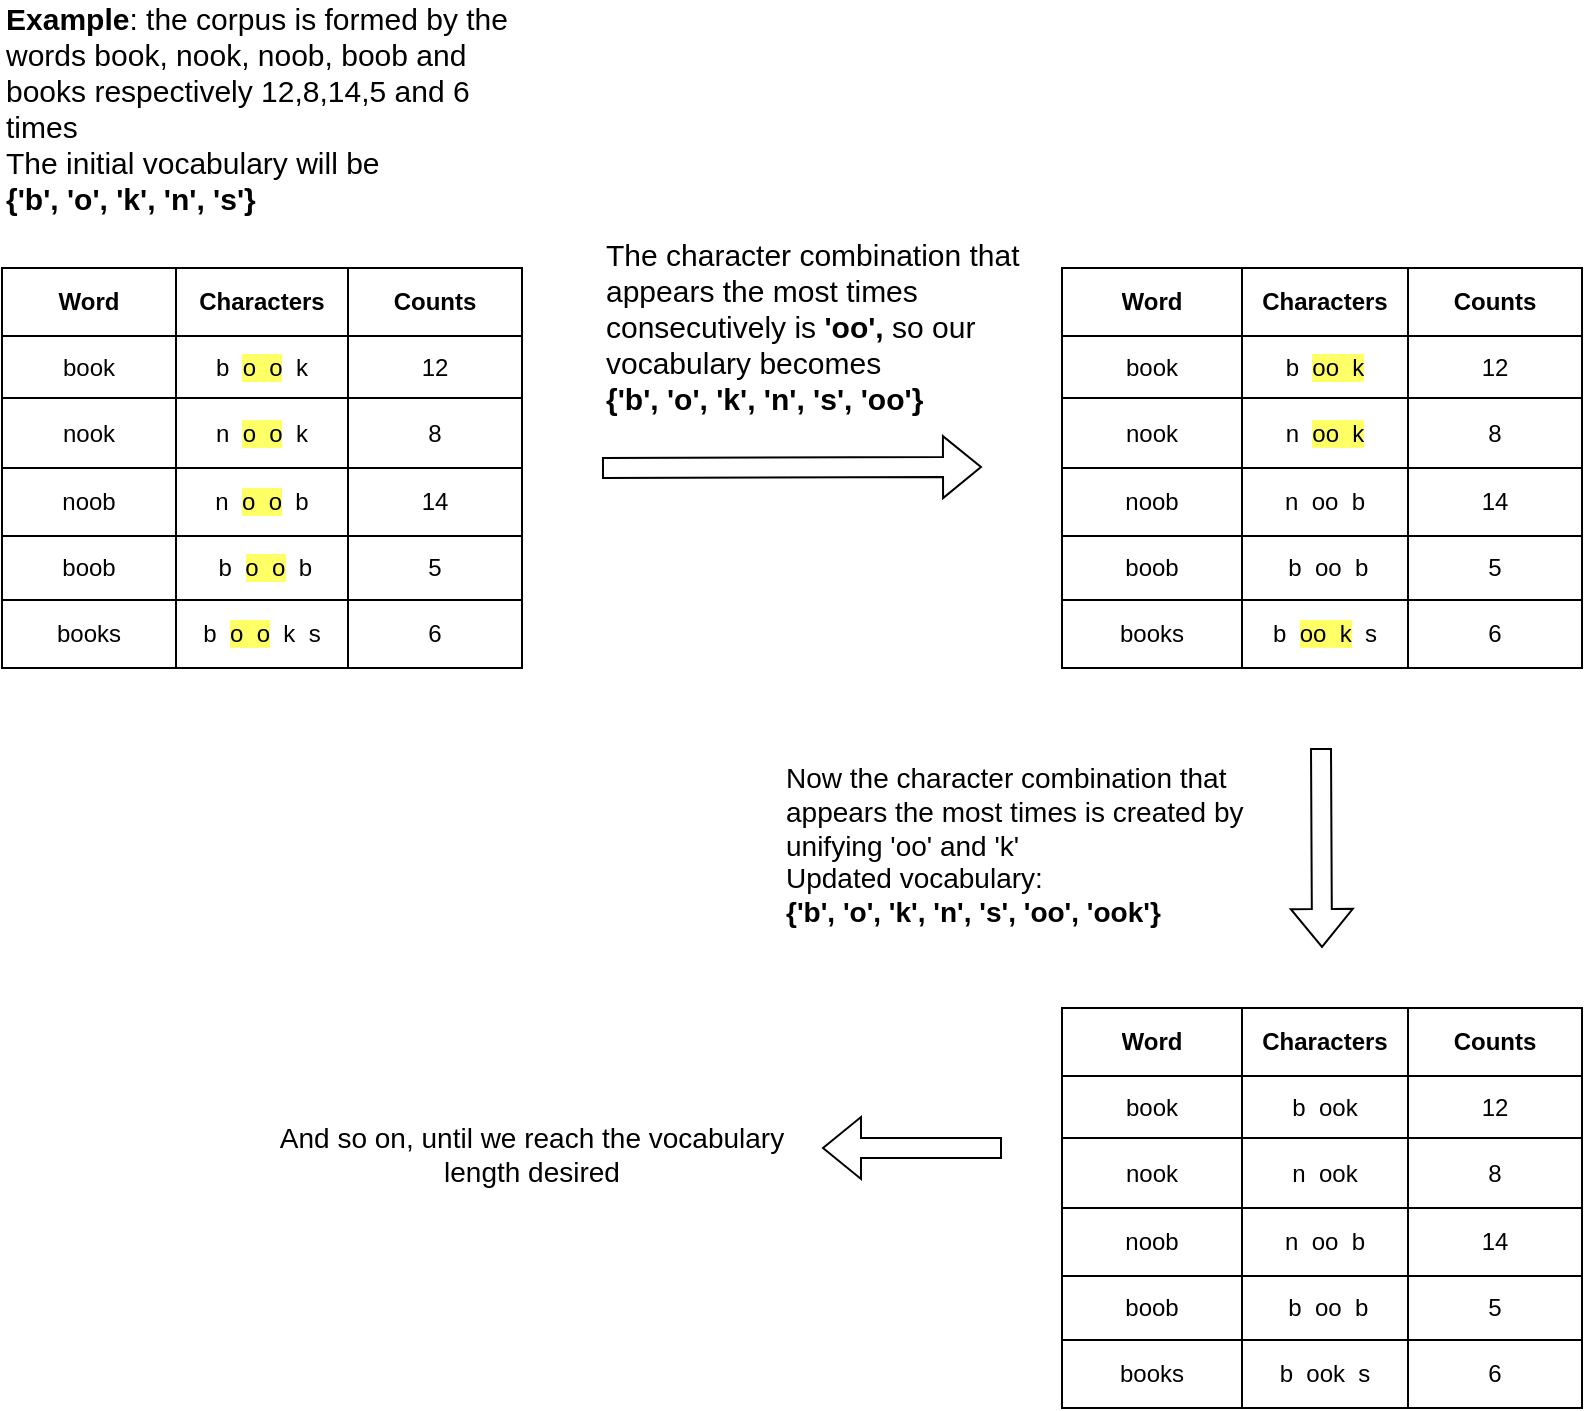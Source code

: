 <mxfile version="20.3.0" type="device"><diagram id="ygouVXR22mKhKXJxjeF0" name="Page-1"><mxGraphModel dx="1038" dy="649" grid="1" gridSize="10" guides="1" tooltips="1" connect="1" arrows="1" fold="1" page="1" pageScale="1" pageWidth="850" pageHeight="1100" math="0" shadow="0"><root><mxCell id="0"/><mxCell id="1" parent="0"/><mxCell id="sF4BuRdGhosRy-AV0Y63-1" value="" style="shape=table;html=1;whiteSpace=wrap;startSize=0;container=1;collapsible=0;childLayout=tableLayout;" vertex="1" parent="1"><mxGeometry x="30" y="330" width="260" height="200" as="geometry"/></mxCell><mxCell id="sF4BuRdGhosRy-AV0Y63-2" value="" style="shape=tableRow;horizontal=0;startSize=0;swimlaneHead=0;swimlaneBody=0;top=0;left=0;bottom=0;right=0;collapsible=0;dropTarget=0;fillColor=none;points=[[0,0.5],[1,0.5]];portConstraint=eastwest;" vertex="1" parent="sF4BuRdGhosRy-AV0Y63-1"><mxGeometry width="260" height="34" as="geometry"/></mxCell><mxCell id="sF4BuRdGhosRy-AV0Y63-3" value="Word" style="shape=partialRectangle;html=1;whiteSpace=wrap;connectable=0;fillColor=none;top=0;left=0;bottom=0;right=0;overflow=hidden;fontStyle=1" vertex="1" parent="sF4BuRdGhosRy-AV0Y63-2"><mxGeometry width="87" height="34" as="geometry"><mxRectangle width="87" height="34" as="alternateBounds"/></mxGeometry></mxCell><mxCell id="sF4BuRdGhosRy-AV0Y63-4" value="Characters" style="shape=partialRectangle;html=1;whiteSpace=wrap;connectable=0;fillColor=none;top=0;left=0;bottom=0;right=0;overflow=hidden;fontStyle=1" vertex="1" parent="sF4BuRdGhosRy-AV0Y63-2"><mxGeometry x="87" width="86" height="34" as="geometry"><mxRectangle width="86" height="34" as="alternateBounds"/></mxGeometry></mxCell><mxCell id="sF4BuRdGhosRy-AV0Y63-5" value="Counts" style="shape=partialRectangle;html=1;whiteSpace=wrap;connectable=0;fillColor=none;top=0;left=0;bottom=0;right=0;overflow=hidden;fontStyle=1" vertex="1" parent="sF4BuRdGhosRy-AV0Y63-2"><mxGeometry x="173" width="87" height="34" as="geometry"><mxRectangle width="87" height="34" as="alternateBounds"/></mxGeometry></mxCell><mxCell id="sF4BuRdGhosRy-AV0Y63-6" value="" style="shape=tableRow;horizontal=0;startSize=0;swimlaneHead=0;swimlaneBody=0;top=0;left=0;bottom=0;right=0;collapsible=0;dropTarget=0;fillColor=none;points=[[0,0.5],[1,0.5]];portConstraint=eastwest;" vertex="1" parent="sF4BuRdGhosRy-AV0Y63-1"><mxGeometry y="34" width="260" height="31" as="geometry"/></mxCell><mxCell id="sF4BuRdGhosRy-AV0Y63-7" value="book&lt;br&gt;" style="shape=partialRectangle;html=1;whiteSpace=wrap;connectable=0;fillColor=none;top=0;left=0;bottom=0;right=0;overflow=hidden;" vertex="1" parent="sF4BuRdGhosRy-AV0Y63-6"><mxGeometry width="87" height="31" as="geometry"><mxRectangle width="87" height="31" as="alternateBounds"/></mxGeometry></mxCell><mxCell id="sF4BuRdGhosRy-AV0Y63-8" value="b&amp;nbsp; &lt;span style=&quot;background-color: rgb(255, 255, 102);&quot;&gt;o&amp;nbsp; o&lt;/span&gt;&amp;nbsp; k" style="shape=partialRectangle;html=1;whiteSpace=wrap;connectable=0;fillColor=none;top=0;left=0;bottom=0;right=0;overflow=hidden;" vertex="1" parent="sF4BuRdGhosRy-AV0Y63-6"><mxGeometry x="87" width="86" height="31" as="geometry"><mxRectangle width="86" height="31" as="alternateBounds"/></mxGeometry></mxCell><mxCell id="sF4BuRdGhosRy-AV0Y63-9" value="12" style="shape=partialRectangle;html=1;whiteSpace=wrap;connectable=0;fillColor=none;top=0;left=0;bottom=0;right=0;overflow=hidden;" vertex="1" parent="sF4BuRdGhosRy-AV0Y63-6"><mxGeometry x="173" width="87" height="31" as="geometry"><mxRectangle width="87" height="31" as="alternateBounds"/></mxGeometry></mxCell><mxCell id="sF4BuRdGhosRy-AV0Y63-10" value="" style="shape=tableRow;horizontal=0;startSize=0;swimlaneHead=0;swimlaneBody=0;top=0;left=0;bottom=0;right=0;collapsible=0;dropTarget=0;fillColor=none;points=[[0,0.5],[1,0.5]];portConstraint=eastwest;" vertex="1" parent="sF4BuRdGhosRy-AV0Y63-1"><mxGeometry y="65" width="260" height="35" as="geometry"/></mxCell><mxCell id="sF4BuRdGhosRy-AV0Y63-11" value="nook" style="shape=partialRectangle;html=1;whiteSpace=wrap;connectable=0;fillColor=none;top=0;left=0;bottom=0;right=0;overflow=hidden;" vertex="1" parent="sF4BuRdGhosRy-AV0Y63-10"><mxGeometry width="87" height="35" as="geometry"><mxRectangle width="87" height="35" as="alternateBounds"/></mxGeometry></mxCell><mxCell id="sF4BuRdGhosRy-AV0Y63-12" value="n&amp;nbsp; &lt;span style=&quot;background-color: rgb(255, 255, 102);&quot;&gt;o&amp;nbsp; o&lt;/span&gt;&amp;nbsp; k" style="shape=partialRectangle;html=1;whiteSpace=wrap;connectable=0;fillColor=none;top=0;left=0;bottom=0;right=0;overflow=hidden;" vertex="1" parent="sF4BuRdGhosRy-AV0Y63-10"><mxGeometry x="87" width="86" height="35" as="geometry"><mxRectangle width="86" height="35" as="alternateBounds"/></mxGeometry></mxCell><mxCell id="sF4BuRdGhosRy-AV0Y63-13" value="8" style="shape=partialRectangle;html=1;whiteSpace=wrap;connectable=0;fillColor=none;top=0;left=0;bottom=0;right=0;overflow=hidden;pointerEvents=1;" vertex="1" parent="sF4BuRdGhosRy-AV0Y63-10"><mxGeometry x="173" width="87" height="35" as="geometry"><mxRectangle width="87" height="35" as="alternateBounds"/></mxGeometry></mxCell><mxCell id="sF4BuRdGhosRy-AV0Y63-15" style="shape=tableRow;horizontal=0;startSize=0;swimlaneHead=0;swimlaneBody=0;top=0;left=0;bottom=0;right=0;collapsible=0;dropTarget=0;fillColor=none;points=[[0,0.5],[1,0.5]];portConstraint=eastwest;" vertex="1" parent="sF4BuRdGhosRy-AV0Y63-1"><mxGeometry y="100" width="260" height="34" as="geometry"/></mxCell><mxCell id="sF4BuRdGhosRy-AV0Y63-16" value="noob" style="shape=partialRectangle;html=1;whiteSpace=wrap;connectable=0;fillColor=none;top=0;left=0;bottom=0;right=0;overflow=hidden;" vertex="1" parent="sF4BuRdGhosRy-AV0Y63-15"><mxGeometry width="87" height="34" as="geometry"><mxRectangle width="87" height="34" as="alternateBounds"/></mxGeometry></mxCell><mxCell id="sF4BuRdGhosRy-AV0Y63-17" value="n&amp;nbsp; &lt;span style=&quot;background-color: rgb(255, 255, 102);&quot;&gt;o&amp;nbsp; o&lt;/span&gt;&amp;nbsp; b" style="shape=partialRectangle;html=1;whiteSpace=wrap;connectable=0;fillColor=none;top=0;left=0;bottom=0;right=0;overflow=hidden;" vertex="1" parent="sF4BuRdGhosRy-AV0Y63-15"><mxGeometry x="87" width="86" height="34" as="geometry"><mxRectangle width="86" height="34" as="alternateBounds"/></mxGeometry></mxCell><mxCell id="sF4BuRdGhosRy-AV0Y63-18" value="14" style="shape=partialRectangle;html=1;whiteSpace=wrap;connectable=0;fillColor=none;top=0;left=0;bottom=0;right=0;overflow=hidden;pointerEvents=1;" vertex="1" parent="sF4BuRdGhosRy-AV0Y63-15"><mxGeometry x="173" width="87" height="34" as="geometry"><mxRectangle width="87" height="34" as="alternateBounds"/></mxGeometry></mxCell><mxCell id="sF4BuRdGhosRy-AV0Y63-19" style="shape=tableRow;horizontal=0;startSize=0;swimlaneHead=0;swimlaneBody=0;top=0;left=0;bottom=0;right=0;collapsible=0;dropTarget=0;fillColor=none;points=[[0,0.5],[1,0.5]];portConstraint=eastwest;" vertex="1" parent="sF4BuRdGhosRy-AV0Y63-1"><mxGeometry y="134" width="260" height="32" as="geometry"/></mxCell><mxCell id="sF4BuRdGhosRy-AV0Y63-20" value="boob" style="shape=partialRectangle;html=1;whiteSpace=wrap;connectable=0;fillColor=none;top=0;left=0;bottom=0;right=0;overflow=hidden;" vertex="1" parent="sF4BuRdGhosRy-AV0Y63-19"><mxGeometry width="87" height="32" as="geometry"><mxRectangle width="87" height="32" as="alternateBounds"/></mxGeometry></mxCell><mxCell id="sF4BuRdGhosRy-AV0Y63-21" value="&amp;nbsp;b&amp;nbsp; &lt;span style=&quot;background-color: rgb(255, 255, 102);&quot;&gt;o&amp;nbsp; o&lt;/span&gt;&amp;nbsp; b" style="shape=partialRectangle;html=1;whiteSpace=wrap;connectable=0;fillColor=none;top=0;left=0;bottom=0;right=0;overflow=hidden;" vertex="1" parent="sF4BuRdGhosRy-AV0Y63-19"><mxGeometry x="87" width="86" height="32" as="geometry"><mxRectangle width="86" height="32" as="alternateBounds"/></mxGeometry></mxCell><mxCell id="sF4BuRdGhosRy-AV0Y63-22" value="5" style="shape=partialRectangle;html=1;whiteSpace=wrap;connectable=0;fillColor=none;top=0;left=0;bottom=0;right=0;overflow=hidden;pointerEvents=1;" vertex="1" parent="sF4BuRdGhosRy-AV0Y63-19"><mxGeometry x="173" width="87" height="32" as="geometry"><mxRectangle width="87" height="32" as="alternateBounds"/></mxGeometry></mxCell><mxCell id="sF4BuRdGhosRy-AV0Y63-23" style="shape=tableRow;horizontal=0;startSize=0;swimlaneHead=0;swimlaneBody=0;top=0;left=0;bottom=0;right=0;collapsible=0;dropTarget=0;fillColor=none;points=[[0,0.5],[1,0.5]];portConstraint=eastwest;" vertex="1" parent="sF4BuRdGhosRy-AV0Y63-1"><mxGeometry y="166" width="260" height="34" as="geometry"/></mxCell><mxCell id="sF4BuRdGhosRy-AV0Y63-24" value="books" style="shape=partialRectangle;html=1;whiteSpace=wrap;connectable=0;fillColor=none;top=0;left=0;bottom=0;right=0;overflow=hidden;" vertex="1" parent="sF4BuRdGhosRy-AV0Y63-23"><mxGeometry width="87" height="34" as="geometry"><mxRectangle width="87" height="34" as="alternateBounds"/></mxGeometry></mxCell><mxCell id="sF4BuRdGhosRy-AV0Y63-25" value="b&amp;nbsp; &lt;span style=&quot;background-color: rgb(255, 255, 102);&quot;&gt;o&amp;nbsp; o&lt;/span&gt;&amp;nbsp; k&amp;nbsp; s" style="shape=partialRectangle;html=1;whiteSpace=wrap;connectable=0;fillColor=none;top=0;left=0;bottom=0;right=0;overflow=hidden;" vertex="1" parent="sF4BuRdGhosRy-AV0Y63-23"><mxGeometry x="87" width="86" height="34" as="geometry"><mxRectangle width="86" height="34" as="alternateBounds"/></mxGeometry></mxCell><mxCell id="sF4BuRdGhosRy-AV0Y63-26" value="6" style="shape=partialRectangle;html=1;whiteSpace=wrap;connectable=0;fillColor=none;top=0;left=0;bottom=0;right=0;overflow=hidden;pointerEvents=1;" vertex="1" parent="sF4BuRdGhosRy-AV0Y63-23"><mxGeometry x="173" width="87" height="34" as="geometry"><mxRectangle width="87" height="34" as="alternateBounds"/></mxGeometry></mxCell><mxCell id="sF4BuRdGhosRy-AV0Y63-14" value="&lt;b style=&quot;font-size: 15px;&quot;&gt;Example&lt;/b&gt;: the corpus is formed by the words book, nook, noob, boob and books respectively 12,8,14,5 and 6 times&lt;br&gt;The initial vocabulary will be&lt;br&gt;&lt;b&gt;{'b', 'o', 'k', 'n', 's'}&lt;/b&gt;" style="text;html=1;strokeColor=none;fillColor=none;align=left;verticalAlign=middle;whiteSpace=wrap;rounded=0;fontSize=15;" vertex="1" parent="1"><mxGeometry x="30" y="210" width="260" height="80" as="geometry"/></mxCell><mxCell id="sF4BuRdGhosRy-AV0Y63-27" value="&lt;br style=&quot;font-size: 15px;&quot;&gt;The character combination that appears the most times consecutively is &lt;b style=&quot;font-size: 15px;&quot;&gt;'oo', &lt;/b&gt;so our vocabulary becomes&amp;nbsp;&lt;br style=&quot;font-size: 15px;&quot;&gt;&lt;b style=&quot;font-size: 15px;&quot;&gt;{'b', 'o', 'k', 'n', 's', 'oo'}&lt;/b&gt;" style="text;html=1;strokeColor=none;fillColor=none;align=left;verticalAlign=top;whiteSpace=wrap;rounded=0;fontSize=15;" vertex="1" parent="1"><mxGeometry x="330" y="290" width="220" height="100" as="geometry"/></mxCell><mxCell id="sF4BuRdGhosRy-AV0Y63-50" value="" style="shape=table;html=1;whiteSpace=wrap;startSize=0;container=1;collapsible=0;childLayout=tableLayout;" vertex="1" parent="1"><mxGeometry x="560" y="330" width="260" height="200" as="geometry"/></mxCell><mxCell id="sF4BuRdGhosRy-AV0Y63-51" value="" style="shape=tableRow;horizontal=0;startSize=0;swimlaneHead=0;swimlaneBody=0;top=0;left=0;bottom=0;right=0;collapsible=0;dropTarget=0;fillColor=none;points=[[0,0.5],[1,0.5]];portConstraint=eastwest;" vertex="1" parent="sF4BuRdGhosRy-AV0Y63-50"><mxGeometry width="260" height="34" as="geometry"/></mxCell><mxCell id="sF4BuRdGhosRy-AV0Y63-52" value="Word" style="shape=partialRectangle;html=1;whiteSpace=wrap;connectable=0;fillColor=none;top=0;left=0;bottom=0;right=0;overflow=hidden;fontStyle=1" vertex="1" parent="sF4BuRdGhosRy-AV0Y63-51"><mxGeometry width="90" height="34" as="geometry"><mxRectangle width="90" height="34" as="alternateBounds"/></mxGeometry></mxCell><mxCell id="sF4BuRdGhosRy-AV0Y63-53" value="Characters" style="shape=partialRectangle;html=1;whiteSpace=wrap;connectable=0;fillColor=none;top=0;left=0;bottom=0;right=0;overflow=hidden;fontStyle=1" vertex="1" parent="sF4BuRdGhosRy-AV0Y63-51"><mxGeometry x="90" width="83" height="34" as="geometry"><mxRectangle width="83" height="34" as="alternateBounds"/></mxGeometry></mxCell><mxCell id="sF4BuRdGhosRy-AV0Y63-54" value="Counts" style="shape=partialRectangle;html=1;whiteSpace=wrap;connectable=0;fillColor=none;top=0;left=0;bottom=0;right=0;overflow=hidden;fontStyle=1" vertex="1" parent="sF4BuRdGhosRy-AV0Y63-51"><mxGeometry x="173" width="87" height="34" as="geometry"><mxRectangle width="87" height="34" as="alternateBounds"/></mxGeometry></mxCell><mxCell id="sF4BuRdGhosRy-AV0Y63-55" value="" style="shape=tableRow;horizontal=0;startSize=0;swimlaneHead=0;swimlaneBody=0;top=0;left=0;bottom=0;right=0;collapsible=0;dropTarget=0;fillColor=none;points=[[0,0.5],[1,0.5]];portConstraint=eastwest;" vertex="1" parent="sF4BuRdGhosRy-AV0Y63-50"><mxGeometry y="34" width="260" height="31" as="geometry"/></mxCell><mxCell id="sF4BuRdGhosRy-AV0Y63-56" value="book&lt;br&gt;" style="shape=partialRectangle;html=1;whiteSpace=wrap;connectable=0;fillColor=none;top=0;left=0;bottom=0;right=0;overflow=hidden;" vertex="1" parent="sF4BuRdGhosRy-AV0Y63-55"><mxGeometry width="90" height="31" as="geometry"><mxRectangle width="90" height="31" as="alternateBounds"/></mxGeometry></mxCell><mxCell id="sF4BuRdGhosRy-AV0Y63-57" value="b&amp;nbsp; &lt;span style=&quot;background-color: rgb(255, 255, 102);&quot;&gt;oo&amp;nbsp; k&lt;/span&gt;" style="shape=partialRectangle;html=1;whiteSpace=wrap;connectable=0;fillColor=none;top=0;left=0;bottom=0;right=0;overflow=hidden;" vertex="1" parent="sF4BuRdGhosRy-AV0Y63-55"><mxGeometry x="90" width="83" height="31" as="geometry"><mxRectangle width="83" height="31" as="alternateBounds"/></mxGeometry></mxCell><mxCell id="sF4BuRdGhosRy-AV0Y63-58" value="12" style="shape=partialRectangle;html=1;whiteSpace=wrap;connectable=0;fillColor=none;top=0;left=0;bottom=0;right=0;overflow=hidden;" vertex="1" parent="sF4BuRdGhosRy-AV0Y63-55"><mxGeometry x="173" width="87" height="31" as="geometry"><mxRectangle width="87" height="31" as="alternateBounds"/></mxGeometry></mxCell><mxCell id="sF4BuRdGhosRy-AV0Y63-59" value="" style="shape=tableRow;horizontal=0;startSize=0;swimlaneHead=0;swimlaneBody=0;top=0;left=0;bottom=0;right=0;collapsible=0;dropTarget=0;fillColor=none;points=[[0,0.5],[1,0.5]];portConstraint=eastwest;" vertex="1" parent="sF4BuRdGhosRy-AV0Y63-50"><mxGeometry y="65" width="260" height="35" as="geometry"/></mxCell><mxCell id="sF4BuRdGhosRy-AV0Y63-60" value="nook" style="shape=partialRectangle;html=1;whiteSpace=wrap;connectable=0;fillColor=none;top=0;left=0;bottom=0;right=0;overflow=hidden;" vertex="1" parent="sF4BuRdGhosRy-AV0Y63-59"><mxGeometry width="90" height="35" as="geometry"><mxRectangle width="90" height="35" as="alternateBounds"/></mxGeometry></mxCell><mxCell id="sF4BuRdGhosRy-AV0Y63-61" value="n&amp;nbsp; &lt;span style=&quot;background-color: rgb(255, 255, 102);&quot;&gt;oo&amp;nbsp; k&lt;/span&gt;" style="shape=partialRectangle;html=1;whiteSpace=wrap;connectable=0;fillColor=none;top=0;left=0;bottom=0;right=0;overflow=hidden;" vertex="1" parent="sF4BuRdGhosRy-AV0Y63-59"><mxGeometry x="90" width="83" height="35" as="geometry"><mxRectangle width="83" height="35" as="alternateBounds"/></mxGeometry></mxCell><mxCell id="sF4BuRdGhosRy-AV0Y63-62" value="8" style="shape=partialRectangle;html=1;whiteSpace=wrap;connectable=0;fillColor=none;top=0;left=0;bottom=0;right=0;overflow=hidden;pointerEvents=1;" vertex="1" parent="sF4BuRdGhosRy-AV0Y63-59"><mxGeometry x="173" width="87" height="35" as="geometry"><mxRectangle width="87" height="35" as="alternateBounds"/></mxGeometry></mxCell><mxCell id="sF4BuRdGhosRy-AV0Y63-63" style="shape=tableRow;horizontal=0;startSize=0;swimlaneHead=0;swimlaneBody=0;top=0;left=0;bottom=0;right=0;collapsible=0;dropTarget=0;fillColor=none;points=[[0,0.5],[1,0.5]];portConstraint=eastwest;" vertex="1" parent="sF4BuRdGhosRy-AV0Y63-50"><mxGeometry y="100" width="260" height="34" as="geometry"/></mxCell><mxCell id="sF4BuRdGhosRy-AV0Y63-64" value="noob" style="shape=partialRectangle;html=1;whiteSpace=wrap;connectable=0;fillColor=none;top=0;left=0;bottom=0;right=0;overflow=hidden;" vertex="1" parent="sF4BuRdGhosRy-AV0Y63-63"><mxGeometry width="90" height="34" as="geometry"><mxRectangle width="90" height="34" as="alternateBounds"/></mxGeometry></mxCell><mxCell id="sF4BuRdGhosRy-AV0Y63-65" value="n&amp;nbsp; oo&amp;nbsp; b" style="shape=partialRectangle;html=1;whiteSpace=wrap;connectable=0;fillColor=none;top=0;left=0;bottom=0;right=0;overflow=hidden;" vertex="1" parent="sF4BuRdGhosRy-AV0Y63-63"><mxGeometry x="90" width="83" height="34" as="geometry"><mxRectangle width="83" height="34" as="alternateBounds"/></mxGeometry></mxCell><mxCell id="sF4BuRdGhosRy-AV0Y63-66" value="14" style="shape=partialRectangle;html=1;whiteSpace=wrap;connectable=0;fillColor=none;top=0;left=0;bottom=0;right=0;overflow=hidden;pointerEvents=1;" vertex="1" parent="sF4BuRdGhosRy-AV0Y63-63"><mxGeometry x="173" width="87" height="34" as="geometry"><mxRectangle width="87" height="34" as="alternateBounds"/></mxGeometry></mxCell><mxCell id="sF4BuRdGhosRy-AV0Y63-67" style="shape=tableRow;horizontal=0;startSize=0;swimlaneHead=0;swimlaneBody=0;top=0;left=0;bottom=0;right=0;collapsible=0;dropTarget=0;fillColor=none;points=[[0,0.5],[1,0.5]];portConstraint=eastwest;" vertex="1" parent="sF4BuRdGhosRy-AV0Y63-50"><mxGeometry y="134" width="260" height="32" as="geometry"/></mxCell><mxCell id="sF4BuRdGhosRy-AV0Y63-68" value="boob" style="shape=partialRectangle;html=1;whiteSpace=wrap;connectable=0;fillColor=none;top=0;left=0;bottom=0;right=0;overflow=hidden;" vertex="1" parent="sF4BuRdGhosRy-AV0Y63-67"><mxGeometry width="90" height="32" as="geometry"><mxRectangle width="90" height="32" as="alternateBounds"/></mxGeometry></mxCell><mxCell id="sF4BuRdGhosRy-AV0Y63-69" value="&amp;nbsp;b&amp;nbsp; oo&amp;nbsp; b" style="shape=partialRectangle;html=1;whiteSpace=wrap;connectable=0;fillColor=none;top=0;left=0;bottom=0;right=0;overflow=hidden;" vertex="1" parent="sF4BuRdGhosRy-AV0Y63-67"><mxGeometry x="90" width="83" height="32" as="geometry"><mxRectangle width="83" height="32" as="alternateBounds"/></mxGeometry></mxCell><mxCell id="sF4BuRdGhosRy-AV0Y63-70" value="5" style="shape=partialRectangle;html=1;whiteSpace=wrap;connectable=0;fillColor=none;top=0;left=0;bottom=0;right=0;overflow=hidden;pointerEvents=1;" vertex="1" parent="sF4BuRdGhosRy-AV0Y63-67"><mxGeometry x="173" width="87" height="32" as="geometry"><mxRectangle width="87" height="32" as="alternateBounds"/></mxGeometry></mxCell><mxCell id="sF4BuRdGhosRy-AV0Y63-71" style="shape=tableRow;horizontal=0;startSize=0;swimlaneHead=0;swimlaneBody=0;top=0;left=0;bottom=0;right=0;collapsible=0;dropTarget=0;fillColor=none;points=[[0,0.5],[1,0.5]];portConstraint=eastwest;" vertex="1" parent="sF4BuRdGhosRy-AV0Y63-50"><mxGeometry y="166" width="260" height="34" as="geometry"/></mxCell><mxCell id="sF4BuRdGhosRy-AV0Y63-72" value="books" style="shape=partialRectangle;html=1;whiteSpace=wrap;connectable=0;fillColor=none;top=0;left=0;bottom=0;right=0;overflow=hidden;" vertex="1" parent="sF4BuRdGhosRy-AV0Y63-71"><mxGeometry width="90" height="34" as="geometry"><mxRectangle width="90" height="34" as="alternateBounds"/></mxGeometry></mxCell><mxCell id="sF4BuRdGhosRy-AV0Y63-73" value="b&amp;nbsp; &lt;span style=&quot;background-color: rgb(255, 255, 102);&quot;&gt;oo&amp;nbsp; k&lt;/span&gt;&amp;nbsp; s" style="shape=partialRectangle;html=1;whiteSpace=wrap;connectable=0;fillColor=none;top=0;left=0;bottom=0;right=0;overflow=hidden;" vertex="1" parent="sF4BuRdGhosRy-AV0Y63-71"><mxGeometry x="90" width="83" height="34" as="geometry"><mxRectangle width="83" height="34" as="alternateBounds"/></mxGeometry></mxCell><mxCell id="sF4BuRdGhosRy-AV0Y63-74" value="6" style="shape=partialRectangle;html=1;whiteSpace=wrap;connectable=0;fillColor=none;top=0;left=0;bottom=0;right=0;overflow=hidden;pointerEvents=1;" vertex="1" parent="sF4BuRdGhosRy-AV0Y63-71"><mxGeometry x="173" width="87" height="34" as="geometry"><mxRectangle width="87" height="34" as="alternateBounds"/></mxGeometry></mxCell><mxCell id="sF4BuRdGhosRy-AV0Y63-75" value="Now the character combination that appears the most times is created by unifying 'oo' and 'k'&lt;br&gt;Updated vocabulary:&lt;br style=&quot;font-size: 14px;&quot;&gt;&lt;b style=&quot;font-size: 14px;&quot;&gt;{'b', 'o', 'k', 'n', 's', 'oo', 'ook'}&lt;/b&gt;" style="text;html=1;strokeColor=none;fillColor=none;align=left;verticalAlign=top;whiteSpace=wrap;rounded=0;fontSize=14;" vertex="1" parent="1"><mxGeometry x="420" y="570" width="260" height="100" as="geometry"/></mxCell><mxCell id="sF4BuRdGhosRy-AV0Y63-77" value="" style="shape=flexArrow;endArrow=classic;html=1;rounded=0;" edge="1" parent="1"><mxGeometry width="50" height="50" relative="1" as="geometry"><mxPoint x="330" y="430" as="sourcePoint"/><mxPoint x="520" y="429.5" as="targetPoint"/></mxGeometry></mxCell><mxCell id="sF4BuRdGhosRy-AV0Y63-78" value="" style="shape=flexArrow;endArrow=classic;html=1;rounded=0;" edge="1" parent="1"><mxGeometry width="50" height="50" relative="1" as="geometry"><mxPoint x="689.5" y="570" as="sourcePoint"/><mxPoint x="690" y="670" as="targetPoint"/></mxGeometry></mxCell><mxCell id="sF4BuRdGhosRy-AV0Y63-79" value="" style="shape=table;html=1;whiteSpace=wrap;startSize=0;container=1;collapsible=0;childLayout=tableLayout;" vertex="1" parent="1"><mxGeometry x="560" y="700" width="260" height="200" as="geometry"/></mxCell><mxCell id="sF4BuRdGhosRy-AV0Y63-80" value="" style="shape=tableRow;horizontal=0;startSize=0;swimlaneHead=0;swimlaneBody=0;top=0;left=0;bottom=0;right=0;collapsible=0;dropTarget=0;fillColor=none;points=[[0,0.5],[1,0.5]];portConstraint=eastwest;" vertex="1" parent="sF4BuRdGhosRy-AV0Y63-79"><mxGeometry width="260" height="34" as="geometry"/></mxCell><mxCell id="sF4BuRdGhosRy-AV0Y63-81" value="Word" style="shape=partialRectangle;html=1;whiteSpace=wrap;connectable=0;fillColor=none;top=0;left=0;bottom=0;right=0;overflow=hidden;fontStyle=1" vertex="1" parent="sF4BuRdGhosRy-AV0Y63-80"><mxGeometry width="90" height="34" as="geometry"><mxRectangle width="90" height="34" as="alternateBounds"/></mxGeometry></mxCell><mxCell id="sF4BuRdGhosRy-AV0Y63-82" value="Characters" style="shape=partialRectangle;html=1;whiteSpace=wrap;connectable=0;fillColor=none;top=0;left=0;bottom=0;right=0;overflow=hidden;fontStyle=1" vertex="1" parent="sF4BuRdGhosRy-AV0Y63-80"><mxGeometry x="90" width="83" height="34" as="geometry"><mxRectangle width="83" height="34" as="alternateBounds"/></mxGeometry></mxCell><mxCell id="sF4BuRdGhosRy-AV0Y63-83" value="Counts" style="shape=partialRectangle;html=1;whiteSpace=wrap;connectable=0;fillColor=none;top=0;left=0;bottom=0;right=0;overflow=hidden;fontStyle=1" vertex="1" parent="sF4BuRdGhosRy-AV0Y63-80"><mxGeometry x="173" width="87" height="34" as="geometry"><mxRectangle width="87" height="34" as="alternateBounds"/></mxGeometry></mxCell><mxCell id="sF4BuRdGhosRy-AV0Y63-84" value="" style="shape=tableRow;horizontal=0;startSize=0;swimlaneHead=0;swimlaneBody=0;top=0;left=0;bottom=0;right=0;collapsible=0;dropTarget=0;fillColor=none;points=[[0,0.5],[1,0.5]];portConstraint=eastwest;" vertex="1" parent="sF4BuRdGhosRy-AV0Y63-79"><mxGeometry y="34" width="260" height="31" as="geometry"/></mxCell><mxCell id="sF4BuRdGhosRy-AV0Y63-85" value="book&lt;br&gt;" style="shape=partialRectangle;html=1;whiteSpace=wrap;connectable=0;fillColor=none;top=0;left=0;bottom=0;right=0;overflow=hidden;" vertex="1" parent="sF4BuRdGhosRy-AV0Y63-84"><mxGeometry width="90" height="31" as="geometry"><mxRectangle width="90" height="31" as="alternateBounds"/></mxGeometry></mxCell><mxCell id="sF4BuRdGhosRy-AV0Y63-86" value="b&amp;nbsp; ook" style="shape=partialRectangle;html=1;whiteSpace=wrap;connectable=0;fillColor=none;top=0;left=0;bottom=0;right=0;overflow=hidden;" vertex="1" parent="sF4BuRdGhosRy-AV0Y63-84"><mxGeometry x="90" width="83" height="31" as="geometry"><mxRectangle width="83" height="31" as="alternateBounds"/></mxGeometry></mxCell><mxCell id="sF4BuRdGhosRy-AV0Y63-87" value="12" style="shape=partialRectangle;html=1;whiteSpace=wrap;connectable=0;fillColor=none;top=0;left=0;bottom=0;right=0;overflow=hidden;" vertex="1" parent="sF4BuRdGhosRy-AV0Y63-84"><mxGeometry x="173" width="87" height="31" as="geometry"><mxRectangle width="87" height="31" as="alternateBounds"/></mxGeometry></mxCell><mxCell id="sF4BuRdGhosRy-AV0Y63-88" value="" style="shape=tableRow;horizontal=0;startSize=0;swimlaneHead=0;swimlaneBody=0;top=0;left=0;bottom=0;right=0;collapsible=0;dropTarget=0;fillColor=none;points=[[0,0.5],[1,0.5]];portConstraint=eastwest;" vertex="1" parent="sF4BuRdGhosRy-AV0Y63-79"><mxGeometry y="65" width="260" height="35" as="geometry"/></mxCell><mxCell id="sF4BuRdGhosRy-AV0Y63-89" value="nook" style="shape=partialRectangle;html=1;whiteSpace=wrap;connectable=0;fillColor=none;top=0;left=0;bottom=0;right=0;overflow=hidden;" vertex="1" parent="sF4BuRdGhosRy-AV0Y63-88"><mxGeometry width="90" height="35" as="geometry"><mxRectangle width="90" height="35" as="alternateBounds"/></mxGeometry></mxCell><mxCell id="sF4BuRdGhosRy-AV0Y63-90" value="n&amp;nbsp; ook" style="shape=partialRectangle;html=1;whiteSpace=wrap;connectable=0;fillColor=none;top=0;left=0;bottom=0;right=0;overflow=hidden;" vertex="1" parent="sF4BuRdGhosRy-AV0Y63-88"><mxGeometry x="90" width="83" height="35" as="geometry"><mxRectangle width="83" height="35" as="alternateBounds"/></mxGeometry></mxCell><mxCell id="sF4BuRdGhosRy-AV0Y63-91" value="8" style="shape=partialRectangle;html=1;whiteSpace=wrap;connectable=0;fillColor=none;top=0;left=0;bottom=0;right=0;overflow=hidden;pointerEvents=1;" vertex="1" parent="sF4BuRdGhosRy-AV0Y63-88"><mxGeometry x="173" width="87" height="35" as="geometry"><mxRectangle width="87" height="35" as="alternateBounds"/></mxGeometry></mxCell><mxCell id="sF4BuRdGhosRy-AV0Y63-92" style="shape=tableRow;horizontal=0;startSize=0;swimlaneHead=0;swimlaneBody=0;top=0;left=0;bottom=0;right=0;collapsible=0;dropTarget=0;fillColor=none;points=[[0,0.5],[1,0.5]];portConstraint=eastwest;" vertex="1" parent="sF4BuRdGhosRy-AV0Y63-79"><mxGeometry y="100" width="260" height="34" as="geometry"/></mxCell><mxCell id="sF4BuRdGhosRy-AV0Y63-93" value="noob" style="shape=partialRectangle;html=1;whiteSpace=wrap;connectable=0;fillColor=none;top=0;left=0;bottom=0;right=0;overflow=hidden;" vertex="1" parent="sF4BuRdGhosRy-AV0Y63-92"><mxGeometry width="90" height="34" as="geometry"><mxRectangle width="90" height="34" as="alternateBounds"/></mxGeometry></mxCell><mxCell id="sF4BuRdGhosRy-AV0Y63-94" value="n&amp;nbsp; oo&amp;nbsp; b" style="shape=partialRectangle;html=1;whiteSpace=wrap;connectable=0;fillColor=none;top=0;left=0;bottom=0;right=0;overflow=hidden;" vertex="1" parent="sF4BuRdGhosRy-AV0Y63-92"><mxGeometry x="90" width="83" height="34" as="geometry"><mxRectangle width="83" height="34" as="alternateBounds"/></mxGeometry></mxCell><mxCell id="sF4BuRdGhosRy-AV0Y63-95" value="14" style="shape=partialRectangle;html=1;whiteSpace=wrap;connectable=0;fillColor=none;top=0;left=0;bottom=0;right=0;overflow=hidden;pointerEvents=1;" vertex="1" parent="sF4BuRdGhosRy-AV0Y63-92"><mxGeometry x="173" width="87" height="34" as="geometry"><mxRectangle width="87" height="34" as="alternateBounds"/></mxGeometry></mxCell><mxCell id="sF4BuRdGhosRy-AV0Y63-96" style="shape=tableRow;horizontal=0;startSize=0;swimlaneHead=0;swimlaneBody=0;top=0;left=0;bottom=0;right=0;collapsible=0;dropTarget=0;fillColor=none;points=[[0,0.5],[1,0.5]];portConstraint=eastwest;" vertex="1" parent="sF4BuRdGhosRy-AV0Y63-79"><mxGeometry y="134" width="260" height="32" as="geometry"/></mxCell><mxCell id="sF4BuRdGhosRy-AV0Y63-97" value="boob" style="shape=partialRectangle;html=1;whiteSpace=wrap;connectable=0;fillColor=none;top=0;left=0;bottom=0;right=0;overflow=hidden;" vertex="1" parent="sF4BuRdGhosRy-AV0Y63-96"><mxGeometry width="90" height="32" as="geometry"><mxRectangle width="90" height="32" as="alternateBounds"/></mxGeometry></mxCell><mxCell id="sF4BuRdGhosRy-AV0Y63-98" value="&amp;nbsp;b&amp;nbsp; oo&amp;nbsp; b" style="shape=partialRectangle;html=1;whiteSpace=wrap;connectable=0;fillColor=none;top=0;left=0;bottom=0;right=0;overflow=hidden;" vertex="1" parent="sF4BuRdGhosRy-AV0Y63-96"><mxGeometry x="90" width="83" height="32" as="geometry"><mxRectangle width="83" height="32" as="alternateBounds"/></mxGeometry></mxCell><mxCell id="sF4BuRdGhosRy-AV0Y63-99" value="5" style="shape=partialRectangle;html=1;whiteSpace=wrap;connectable=0;fillColor=none;top=0;left=0;bottom=0;right=0;overflow=hidden;pointerEvents=1;" vertex="1" parent="sF4BuRdGhosRy-AV0Y63-96"><mxGeometry x="173" width="87" height="32" as="geometry"><mxRectangle width="87" height="32" as="alternateBounds"/></mxGeometry></mxCell><mxCell id="sF4BuRdGhosRy-AV0Y63-100" style="shape=tableRow;horizontal=0;startSize=0;swimlaneHead=0;swimlaneBody=0;top=0;left=0;bottom=0;right=0;collapsible=0;dropTarget=0;fillColor=none;points=[[0,0.5],[1,0.5]];portConstraint=eastwest;" vertex="1" parent="sF4BuRdGhosRy-AV0Y63-79"><mxGeometry y="166" width="260" height="34" as="geometry"/></mxCell><mxCell id="sF4BuRdGhosRy-AV0Y63-101" value="books" style="shape=partialRectangle;html=1;whiteSpace=wrap;connectable=0;fillColor=none;top=0;left=0;bottom=0;right=0;overflow=hidden;" vertex="1" parent="sF4BuRdGhosRy-AV0Y63-100"><mxGeometry width="90" height="34" as="geometry"><mxRectangle width="90" height="34" as="alternateBounds"/></mxGeometry></mxCell><mxCell id="sF4BuRdGhosRy-AV0Y63-102" value="b&amp;nbsp; ook&amp;nbsp; s" style="shape=partialRectangle;html=1;whiteSpace=wrap;connectable=0;fillColor=none;top=0;left=0;bottom=0;right=0;overflow=hidden;" vertex="1" parent="sF4BuRdGhosRy-AV0Y63-100"><mxGeometry x="90" width="83" height="34" as="geometry"><mxRectangle width="83" height="34" as="alternateBounds"/></mxGeometry></mxCell><mxCell id="sF4BuRdGhosRy-AV0Y63-103" value="6" style="shape=partialRectangle;html=1;whiteSpace=wrap;connectable=0;fillColor=none;top=0;left=0;bottom=0;right=0;overflow=hidden;pointerEvents=1;" vertex="1" parent="sF4BuRdGhosRy-AV0Y63-100"><mxGeometry x="173" width="87" height="34" as="geometry"><mxRectangle width="87" height="34" as="alternateBounds"/></mxGeometry></mxCell><mxCell id="sF4BuRdGhosRy-AV0Y63-104" value="" style="shape=flexArrow;endArrow=classic;html=1;rounded=0;" edge="1" parent="1"><mxGeometry width="50" height="50" relative="1" as="geometry"><mxPoint x="530" y="770" as="sourcePoint"/><mxPoint x="440" y="770" as="targetPoint"/></mxGeometry></mxCell><mxCell id="sF4BuRdGhosRy-AV0Y63-105" value="And so on, until we reach the vocabulary&lt;br&gt;length desired" style="text;html=1;strokeColor=none;fillColor=none;align=center;verticalAlign=top;whiteSpace=wrap;rounded=0;fontSize=14;" vertex="1" parent="1"><mxGeometry x="165" y="750" width="260" height="40" as="geometry"/></mxCell></root></mxGraphModel></diagram></mxfile>